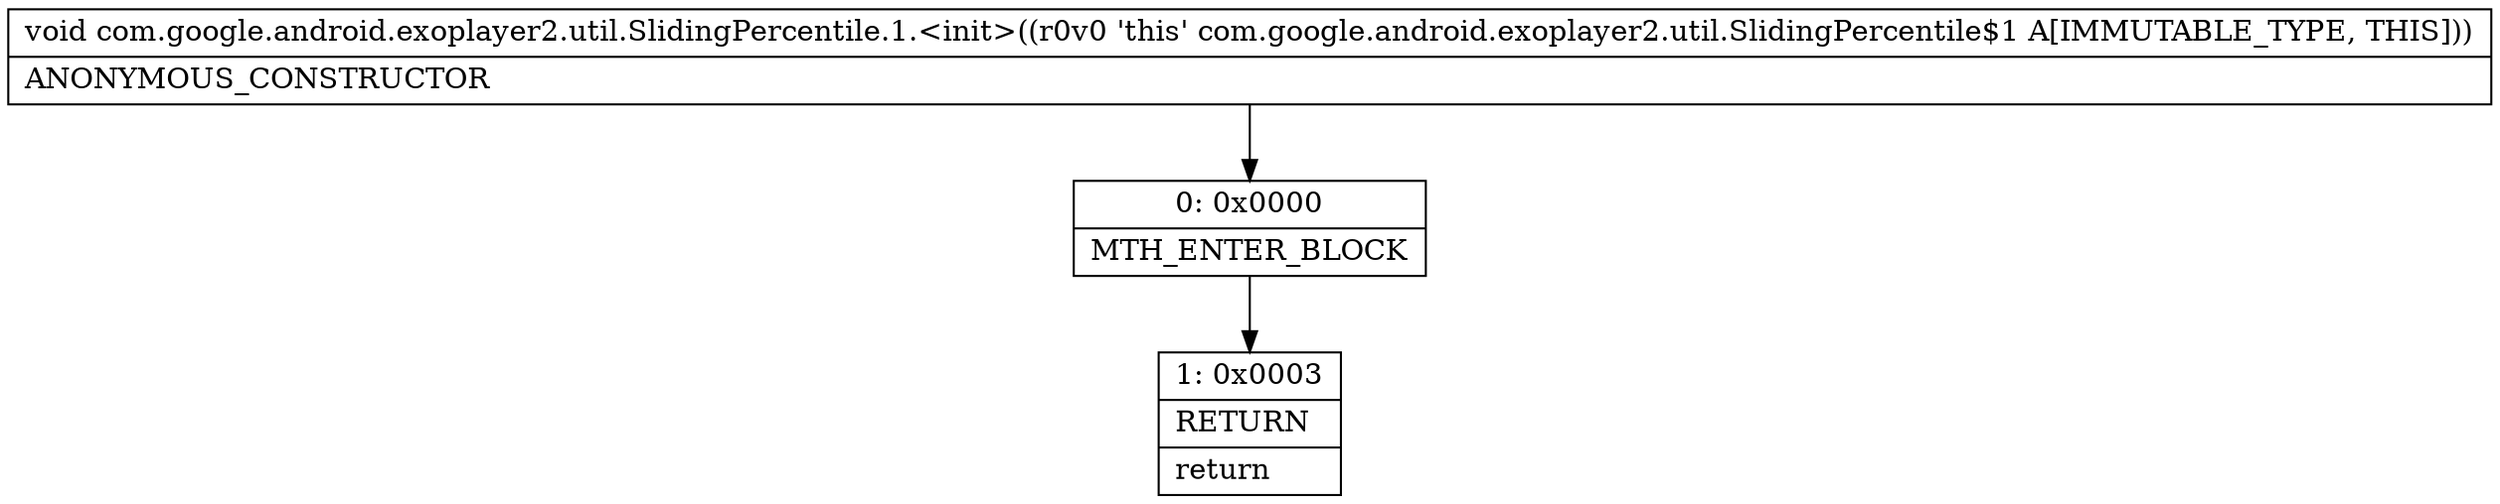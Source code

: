 digraph "CFG forcom.google.android.exoplayer2.util.SlidingPercentile.1.\<init\>()V" {
Node_0 [shape=record,label="{0\:\ 0x0000|MTH_ENTER_BLOCK\l}"];
Node_1 [shape=record,label="{1\:\ 0x0003|RETURN\l|return\l}"];
MethodNode[shape=record,label="{void com.google.android.exoplayer2.util.SlidingPercentile.1.\<init\>((r0v0 'this' com.google.android.exoplayer2.util.SlidingPercentile$1 A[IMMUTABLE_TYPE, THIS]))  | ANONYMOUS_CONSTRUCTOR\l}"];
MethodNode -> Node_0;
Node_0 -> Node_1;
}

